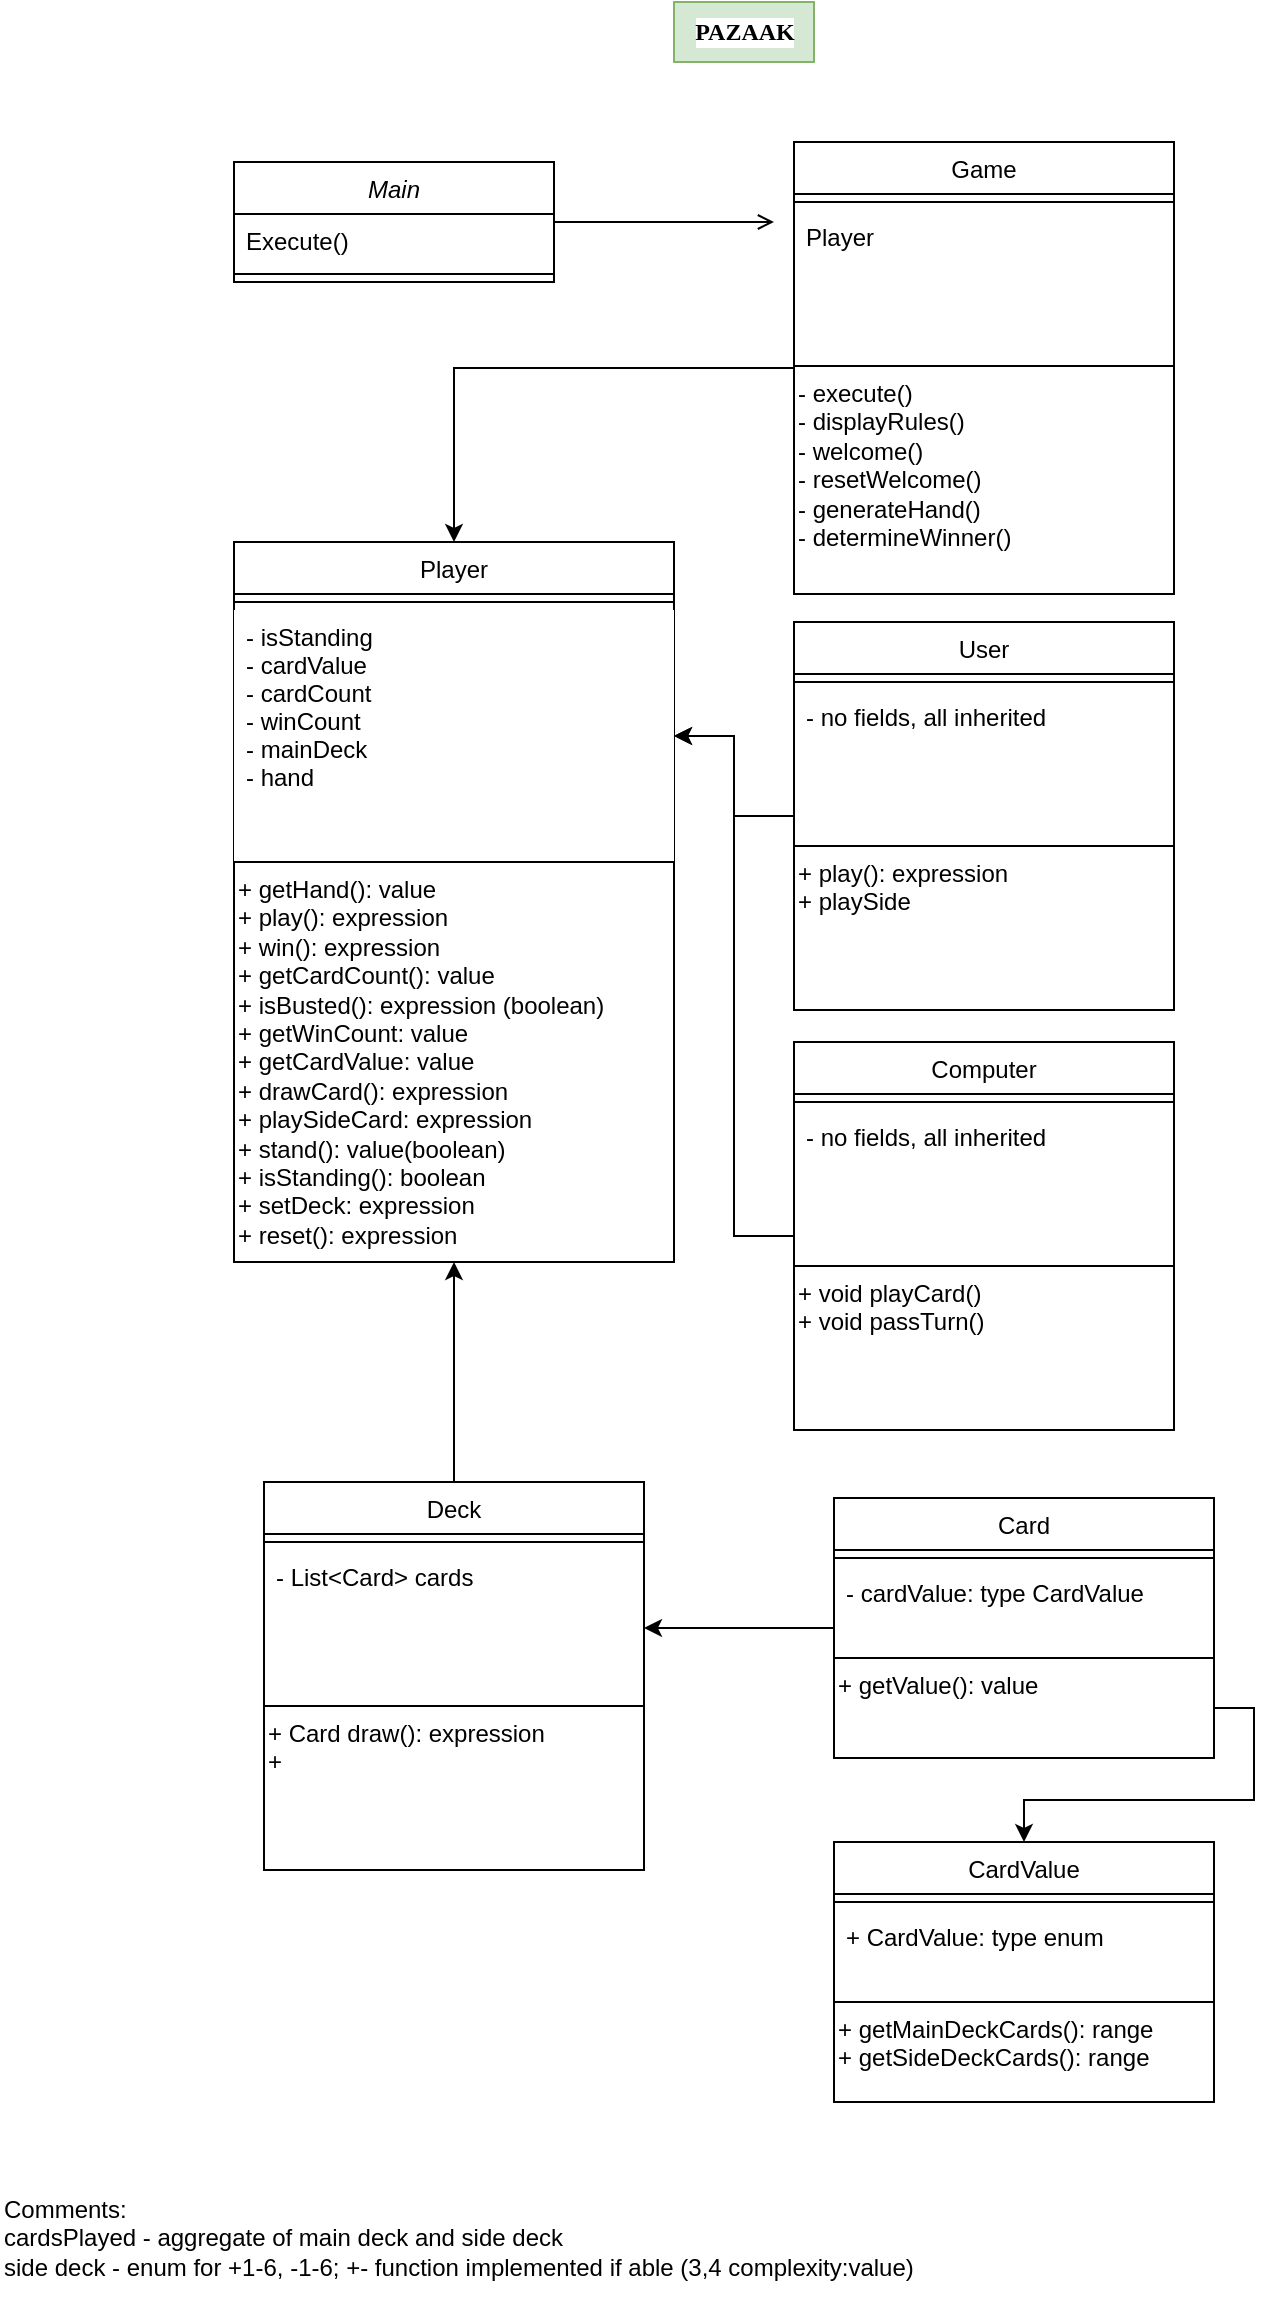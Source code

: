 <mxfile version="15.5.4" type="embed" pages="2"><diagram id="C5RBs43oDa-KdzZeNtuy" name="Class_UML"><mxGraphModel dx="2728" dy="1044" grid="1" gridSize="10" guides="1" tooltips="1" connect="1" arrows="1" fold="1" page="1" pageScale="1" pageWidth="827" pageHeight="1169" math="0" shadow="0"><root><mxCell id="WIyWlLk6GJQsqaUBKTNV-0"/><mxCell id="WIyWlLk6GJQsqaUBKTNV-1" parent="WIyWlLk6GJQsqaUBKTNV-0"/><mxCell id="zkfFHV4jXpPFQw0GAbJ--0" value="Main" style="swimlane;fontStyle=2;align=center;verticalAlign=top;childLayout=stackLayout;horizontal=1;startSize=26;horizontalStack=0;resizeParent=1;resizeLast=0;collapsible=1;marginBottom=0;rounded=0;shadow=0;strokeWidth=1;" parent="WIyWlLk6GJQsqaUBKTNV-1" vertex="1"><mxGeometry x="-668" y="90" width="160" height="60" as="geometry"><mxRectangle x="230" y="140" width="160" height="26" as="alternateBounds"/></mxGeometry></mxCell><mxCell id="zkfFHV4jXpPFQw0GAbJ--1" value="Execute()" style="text;align=left;verticalAlign=top;spacingLeft=4;spacingRight=4;overflow=hidden;rotatable=0;points=[[0,0.5],[1,0.5]];portConstraint=eastwest;" parent="zkfFHV4jXpPFQw0GAbJ--0" vertex="1"><mxGeometry y="26" width="160" height="26" as="geometry"/></mxCell><mxCell id="zkfFHV4jXpPFQw0GAbJ--4" value="" style="line;html=1;strokeWidth=1;align=left;verticalAlign=middle;spacingTop=-1;spacingLeft=3;spacingRight=3;rotatable=0;labelPosition=right;points=[];portConstraint=eastwest;" parent="zkfFHV4jXpPFQw0GAbJ--0" vertex="1"><mxGeometry y="52" width="160" height="8" as="geometry"/></mxCell><mxCell id="31" style="edgeStyle=orthogonalEdgeStyle;rounded=0;orthogonalLoop=1;jettySize=auto;html=1;entryX=0.5;entryY=0;entryDx=0;entryDy=0;" edge="1" parent="WIyWlLk6GJQsqaUBKTNV-1" source="zkfFHV4jXpPFQw0GAbJ--17" target="26"><mxGeometry relative="1" as="geometry"/></mxCell><mxCell id="zkfFHV4jXpPFQw0GAbJ--17" value="Game" style="swimlane;fontStyle=0;align=center;verticalAlign=top;childLayout=stackLayout;horizontal=1;startSize=26;horizontalStack=0;resizeParent=1;resizeLast=0;collapsible=1;marginBottom=0;rounded=0;shadow=0;strokeWidth=1;" parent="WIyWlLk6GJQsqaUBKTNV-1" vertex="1"><mxGeometry x="-388" y="80" width="190" height="226" as="geometry"><mxRectangle x="550" y="140" width="160" height="26" as="alternateBounds"/></mxGeometry></mxCell><mxCell id="zkfFHV4jXpPFQw0GAbJ--23" value="" style="line;html=1;strokeWidth=1;align=left;verticalAlign=middle;spacingTop=-1;spacingLeft=3;spacingRight=3;rotatable=0;labelPosition=right;points=[];portConstraint=eastwest;" parent="zkfFHV4jXpPFQw0GAbJ--17" vertex="1"><mxGeometry y="26" width="190" height="8" as="geometry"/></mxCell><mxCell id="zkfFHV4jXpPFQw0GAbJ--22" value="Player&#10;" style="text;align=left;verticalAlign=top;spacingLeft=4;spacingRight=4;overflow=hidden;rotatable=0;points=[[0,0.5],[1,0.5]];portConstraint=eastwest;rounded=0;shadow=0;html=0;" parent="zkfFHV4jXpPFQw0GAbJ--17" vertex="1"><mxGeometry y="34" width="190" height="78" as="geometry"/></mxCell><mxCell id="vvYH67U5vzIOYdkpOUSL-10" value="&lt;span&gt;- execute()&lt;br&gt;- displayRules()&lt;br&gt;&lt;/span&gt;&lt;span&gt;- welcome()&lt;br&gt;&lt;/span&gt;&lt;span&gt;- resetWelcome()&lt;br&gt;- generateHand()&lt;br&gt;- determineWinner()&lt;br&gt;&lt;/span&gt;" style="rounded=0;whiteSpace=wrap;html=1;align=left;verticalAlign=top;" parent="zkfFHV4jXpPFQw0GAbJ--17" vertex="1"><mxGeometry y="112" width="190" height="114" as="geometry"/></mxCell><mxCell id="zkfFHV4jXpPFQw0GAbJ--26" value="" style="endArrow=open;shadow=0;strokeWidth=1;rounded=0;endFill=1;edgeStyle=elbowEdgeStyle;elbow=vertical;" parent="WIyWlLk6GJQsqaUBKTNV-1" source="zkfFHV4jXpPFQw0GAbJ--0" edge="1"><mxGeometry x="0.5" y="41" relative="1" as="geometry"><mxPoint x="392" y="152" as="sourcePoint"/><mxPoint x="-398" y="120" as="targetPoint"/><mxPoint x="-40" y="32" as="offset"/></mxGeometry></mxCell><mxCell id="vvYH67U5vzIOYdkpOUSL-17" value="PAZAAK" style="text;html=1;align=center;verticalAlign=middle;resizable=0;points=[];autosize=1;strokeColor=#82b366;fillColor=#d5e8d4;fontFamily=Comic Sans MS;fontStyle=1;labelBackgroundColor=default;" parent="WIyWlLk6GJQsqaUBKTNV-1" vertex="1"><mxGeometry x="-448" y="10" width="70" height="30" as="geometry"/></mxCell><mxCell id="32" style="edgeStyle=orthogonalEdgeStyle;rounded=0;orthogonalLoop=1;jettySize=auto;html=1;" edge="1" parent="WIyWlLk6GJQsqaUBKTNV-1" source="0" target="28"><mxGeometry relative="1" as="geometry"><Array as="points"><mxPoint x="-418" y="417"/><mxPoint x="-418" y="377"/></Array></mxGeometry></mxCell><mxCell id="0" value="User" style="swimlane;fontStyle=0;align=center;verticalAlign=top;childLayout=stackLayout;horizontal=1;startSize=26;horizontalStack=0;resizeParent=1;resizeLast=0;collapsible=1;marginBottom=0;rounded=0;shadow=0;strokeWidth=1;" parent="WIyWlLk6GJQsqaUBKTNV-1" vertex="1"><mxGeometry x="-388" y="320" width="190" height="194" as="geometry"><mxRectangle x="550" y="140" width="160" height="26" as="alternateBounds"/></mxGeometry></mxCell><mxCell id="1" value="" style="line;html=1;strokeWidth=1;align=left;verticalAlign=middle;spacingTop=-1;spacingLeft=3;spacingRight=3;rotatable=0;labelPosition=right;points=[];portConstraint=eastwest;" parent="0" vertex="1"><mxGeometry y="26" width="190" height="8" as="geometry"/></mxCell><mxCell id="2" value="- no fields, all inherited" style="text;align=left;verticalAlign=top;spacingLeft=4;spacingRight=4;overflow=hidden;rotatable=0;points=[[0,0.5],[1,0.5]];portConstraint=eastwest;rounded=0;shadow=0;html=0;" parent="0" vertex="1"><mxGeometry y="34" width="190" height="78" as="geometry"/></mxCell><mxCell id="3" value="&lt;span&gt;+ play(): expression&lt;br&gt;+ playSide&lt;br&gt;&lt;/span&gt;" style="rounded=0;whiteSpace=wrap;html=1;align=left;verticalAlign=top;" parent="0" vertex="1"><mxGeometry y="112" width="190" height="82" as="geometry"/></mxCell><mxCell id="33" style="edgeStyle=orthogonalEdgeStyle;rounded=0;orthogonalLoop=1;jettySize=auto;html=1;entryX=1;entryY=0.5;entryDx=0;entryDy=0;" edge="1" parent="WIyWlLk6GJQsqaUBKTNV-1" source="5" target="28"><mxGeometry relative="1" as="geometry"><Array as="points"><mxPoint x="-418" y="627"/><mxPoint x="-418" y="377"/></Array></mxGeometry></mxCell><mxCell id="5" value="Computer" style="swimlane;fontStyle=0;align=center;verticalAlign=top;childLayout=stackLayout;horizontal=1;startSize=26;horizontalStack=0;resizeParent=1;resizeLast=0;collapsible=1;marginBottom=0;rounded=0;shadow=0;strokeWidth=1;" parent="WIyWlLk6GJQsqaUBKTNV-1" vertex="1"><mxGeometry x="-388" y="530" width="190" height="194" as="geometry"><mxRectangle x="550" y="140" width="160" height="26" as="alternateBounds"/></mxGeometry></mxCell><mxCell id="6" value="" style="line;html=1;strokeWidth=1;align=left;verticalAlign=middle;spacingTop=-1;spacingLeft=3;spacingRight=3;rotatable=0;labelPosition=right;points=[];portConstraint=eastwest;" parent="5" vertex="1"><mxGeometry y="26" width="190" height="8" as="geometry"/></mxCell><mxCell id="7" value="- no fields, all inherited" style="text;align=left;verticalAlign=top;spacingLeft=4;spacingRight=4;overflow=hidden;rotatable=0;points=[[0,0.5],[1,0.5]];portConstraint=eastwest;rounded=0;shadow=0;html=0;" parent="5" vertex="1"><mxGeometry y="34" width="190" height="78" as="geometry"/></mxCell><mxCell id="8" value="&lt;span&gt;+ void playCard()&lt;br&gt;+ void passTurn()&lt;br&gt;&lt;/span&gt;" style="rounded=0;whiteSpace=wrap;html=1;align=left;verticalAlign=top;" parent="5" vertex="1"><mxGeometry y="112" width="190" height="82" as="geometry"/></mxCell><mxCell id="YSl94Wj1flZN9euq4Ff7-33" value="Comments:&lt;br&gt;cardsPlayed - aggregate of main deck and side deck&lt;br&gt;side deck - enum for +1-6, -1-6; +- function implemented if able (3,4 complexity:value)" style="text;html=1;strokeColor=none;fillColor=none;align=left;verticalAlign=top;whiteSpace=wrap;rounded=0;" parent="WIyWlLk6GJQsqaUBKTNV-1" vertex="1"><mxGeometry x="-785" y="1100" width="550" height="60" as="geometry"/></mxCell><mxCell id="26" value="Player" style="swimlane;fontStyle=0;align=center;verticalAlign=top;childLayout=stackLayout;horizontal=1;startSize=26;horizontalStack=0;resizeParent=1;resizeLast=0;collapsible=1;marginBottom=0;rounded=0;shadow=0;strokeWidth=1;" vertex="1" parent="WIyWlLk6GJQsqaUBKTNV-1"><mxGeometry x="-668" y="280" width="220" height="360" as="geometry"><mxRectangle x="550" y="140" width="160" height="26" as="alternateBounds"/></mxGeometry></mxCell><mxCell id="27" value="" style="line;html=1;strokeWidth=1;align=left;verticalAlign=middle;spacingTop=-1;spacingLeft=3;spacingRight=3;rotatable=0;labelPosition=right;points=[];portConstraint=eastwest;" vertex="1" parent="26"><mxGeometry y="26" width="220" height="8" as="geometry"/></mxCell><mxCell id="28" value="- isStanding&#10;- cardValue&#10;- cardCount&#10;- winCount&#10;- mainDeck&#10;- hand" style="text;align=left;verticalAlign=top;spacingLeft=4;spacingRight=4;overflow=hidden;rotatable=0;points=[[0,0.5],[1,0.5]];portConstraint=eastwest;rounded=0;shadow=0;html=0;fillColor=default;" vertex="1" parent="26"><mxGeometry y="34" width="220" height="126" as="geometry"/></mxCell><mxCell id="29" value="&lt;span&gt;+ getHand(): value&lt;br&gt;+ play(): expression&lt;br&gt;+ win(): expression&lt;br&gt;+ getCardCount(): value&lt;br&gt;+ isBusted(): expression (boolean)&lt;br&gt;+ getWinCount: value&lt;br&gt;+ getCardValue: value&lt;br&gt;+ drawCard(): expression&lt;br&gt;+ playSideCard: expression&lt;br&gt;+ stand(): value(boolean)&lt;br&gt;+ isStanding(): boolean&lt;br&gt;+ setDeck: expression&lt;br&gt;+ reset(): expression&lt;br&gt;&lt;/span&gt;" style="rounded=0;whiteSpace=wrap;html=1;align=left;verticalAlign=top;" vertex="1" parent="26"><mxGeometry y="160" width="220" height="200" as="geometry"/></mxCell><mxCell id="38" style="edgeStyle=orthogonalEdgeStyle;rounded=0;orthogonalLoop=1;jettySize=auto;html=1;exitX=0.5;exitY=0;exitDx=0;exitDy=0;entryX=0.5;entryY=1;entryDx=0;entryDy=0;" edge="1" parent="WIyWlLk6GJQsqaUBKTNV-1" source="34" target="26"><mxGeometry relative="1" as="geometry"><mxPoint x="-568" y="720" as="targetPoint"/></mxGeometry></mxCell><mxCell id="34" value="Deck" style="swimlane;fontStyle=0;align=center;verticalAlign=top;childLayout=stackLayout;horizontal=1;startSize=26;horizontalStack=0;resizeParent=1;resizeLast=0;collapsible=1;marginBottom=0;rounded=0;shadow=0;strokeWidth=1;" vertex="1" parent="WIyWlLk6GJQsqaUBKTNV-1"><mxGeometry x="-653" y="750" width="190" height="194" as="geometry"><mxRectangle x="550" y="140" width="160" height="26" as="alternateBounds"/></mxGeometry></mxCell><mxCell id="35" value="" style="line;html=1;strokeWidth=1;align=left;verticalAlign=middle;spacingTop=-1;spacingLeft=3;spacingRight=3;rotatable=0;labelPosition=right;points=[];portConstraint=eastwest;" vertex="1" parent="34"><mxGeometry y="26" width="190" height="8" as="geometry"/></mxCell><mxCell id="36" value="- List&lt;Card&gt; cards&#10;" style="text;align=left;verticalAlign=top;spacingLeft=4;spacingRight=4;overflow=hidden;rotatable=0;points=[[0,0.5],[1,0.5]];portConstraint=eastwest;rounded=0;shadow=0;html=0;" vertex="1" parent="34"><mxGeometry y="34" width="190" height="78" as="geometry"/></mxCell><mxCell id="37" value="&lt;span&gt;+ Card draw(): expression&lt;br&gt;+&amp;nbsp;&lt;br&gt;&lt;/span&gt;" style="rounded=0;whiteSpace=wrap;html=1;align=left;verticalAlign=top;" vertex="1" parent="34"><mxGeometry y="112" width="190" height="82" as="geometry"/></mxCell><mxCell id="43" style="edgeStyle=orthogonalEdgeStyle;rounded=0;orthogonalLoop=1;jettySize=auto;html=1;entryX=1;entryY=0.5;entryDx=0;entryDy=0;" edge="1" parent="WIyWlLk6GJQsqaUBKTNV-1" source="39" target="36"><mxGeometry relative="1" as="geometry"/></mxCell><mxCell id="39" value="Card" style="swimlane;fontStyle=0;align=center;verticalAlign=top;childLayout=stackLayout;horizontal=1;startSize=26;horizontalStack=0;resizeParent=1;resizeLast=0;collapsible=1;marginBottom=0;rounded=0;shadow=0;strokeWidth=1;" vertex="1" parent="WIyWlLk6GJQsqaUBKTNV-1"><mxGeometry x="-368" y="758" width="190" height="130" as="geometry"><mxRectangle x="550" y="140" width="160" height="26" as="alternateBounds"/></mxGeometry></mxCell><mxCell id="40" value="" style="line;html=1;strokeWidth=1;align=left;verticalAlign=middle;spacingTop=-1;spacingLeft=3;spacingRight=3;rotatable=0;labelPosition=right;points=[];portConstraint=eastwest;" vertex="1" parent="39"><mxGeometry y="26" width="190" height="8" as="geometry"/></mxCell><mxCell id="41" value="- cardValue: type CardValue" style="text;align=left;verticalAlign=top;spacingLeft=4;spacingRight=4;overflow=hidden;rotatable=0;points=[[0,0.5],[1,0.5]];portConstraint=eastwest;rounded=0;shadow=0;html=0;" vertex="1" parent="39"><mxGeometry y="34" width="190" height="46" as="geometry"/></mxCell><mxCell id="42" value="&lt;span&gt;+ getValue(): value&lt;br&gt;&lt;/span&gt;" style="rounded=0;whiteSpace=wrap;html=1;align=left;verticalAlign=top;" vertex="1" parent="39"><mxGeometry y="80" width="190" height="50" as="geometry"/></mxCell><mxCell id="44" value="CardValue" style="swimlane;fontStyle=0;align=center;verticalAlign=top;childLayout=stackLayout;horizontal=1;startSize=26;horizontalStack=0;resizeParent=1;resizeLast=0;collapsible=1;marginBottom=0;rounded=0;shadow=0;strokeWidth=1;" vertex="1" parent="WIyWlLk6GJQsqaUBKTNV-1"><mxGeometry x="-368" y="930" width="190" height="130" as="geometry"><mxRectangle x="550" y="140" width="160" height="26" as="alternateBounds"/></mxGeometry></mxCell><mxCell id="45" value="" style="line;html=1;strokeWidth=1;align=left;verticalAlign=middle;spacingTop=-1;spacingLeft=3;spacingRight=3;rotatable=0;labelPosition=right;points=[];portConstraint=eastwest;" vertex="1" parent="44"><mxGeometry y="26" width="190" height="8" as="geometry"/></mxCell><mxCell id="46" value="+ CardValue: type enum" style="text;align=left;verticalAlign=top;spacingLeft=4;spacingRight=4;overflow=hidden;rotatable=0;points=[[0,0.5],[1,0.5]];portConstraint=eastwest;rounded=0;shadow=0;html=0;" vertex="1" parent="44"><mxGeometry y="34" width="190" height="46" as="geometry"/></mxCell><mxCell id="47" value="&lt;span&gt;+ getMainDeckCards(): range&lt;br&gt;+ getSideDeckCards(): range&lt;br&gt;&lt;/span&gt;" style="rounded=0;whiteSpace=wrap;html=1;align=left;verticalAlign=top;" vertex="1" parent="44"><mxGeometry y="80" width="190" height="50" as="geometry"/></mxCell><mxCell id="48" style="edgeStyle=orthogonalEdgeStyle;rounded=0;orthogonalLoop=1;jettySize=auto;html=1;exitX=1;exitY=0.5;exitDx=0;exitDy=0;entryX=0.5;entryY=0;entryDx=0;entryDy=0;" edge="1" parent="WIyWlLk6GJQsqaUBKTNV-1" source="42" target="44"><mxGeometry relative="1" as="geometry"/></mxCell></root></mxGraphModel></diagram><diagram id="_WQhVR2ugxdD71PHDKNK" name="GUI_LayoutDesign"><mxGraphModel dx="1108" dy="533" grid="1" gridSize="10" guides="1" tooltips="1" connect="1" arrows="1" fold="1" page="1" pageScale="1" pageWidth="850" pageHeight="1100" math="0" shadow="0"><root><mxCell id="rYqySleW040p2ZDFexV8-0"/><mxCell id="rYqySleW040p2ZDFexV8-1" parent="rYqySleW040p2ZDFexV8-0"/><mxCell id="rYqySleW040p2ZDFexV8-5" value="" style="verticalLabelPosition=bottom;verticalAlign=top;html=1;shape=mxgraph.basic.rect;fillColor2=none;strokeWidth=1;size=20;indent=5;" parent="rYqySleW040p2ZDFexV8-1" vertex="1"><mxGeometry x="120" y="80" width="600" height="600" as="geometry"/></mxCell><mxCell id="AaucO9DpkgeCITd05nkU-5" style="edgeStyle=orthogonalEdgeStyle;rounded=0;orthogonalLoop=1;jettySize=auto;html=1;entryX=-0.003;entryY=0.487;entryDx=0;entryDy=0;entryPerimeter=0;" parent="rYqySleW040p2ZDFexV8-1" source="rYqySleW040p2ZDFexV8-6" target="AaucO9DpkgeCITd05nkU-6" edge="1"><mxGeometry relative="1" as="geometry"><mxPoint x="900" y="480" as="targetPoint"/><Array as="points"><mxPoint x="800" y="490"/><mxPoint x="800" y="372"/></Array></mxGeometry></mxCell><mxCell id="rYqySleW040p2ZDFexV8-6" value="Start Game" style="labelPosition=center;verticalLabelPosition=middle;align=center;html=1;shape=mxgraph.basic.button;dx=6;" parent="rYqySleW040p2ZDFexV8-1" vertex="1"><mxGeometry x="320" y="460" width="200" height="60" as="geometry"/></mxCell><mxCell id="AaucO9DpkgeCITd05nkU-0" value="Rules" style="labelPosition=center;verticalLabelPosition=middle;align=center;html=1;shape=mxgraph.basic.button;dx=6;" parent="rYqySleW040p2ZDFexV8-1" vertex="1"><mxGeometry x="320" y="520" width="200" height="60" as="geometry"/></mxCell><mxCell id="AaucO9DpkgeCITd05nkU-1" value="" style="rounded=1;whiteSpace=wrap;html=1;strokeWidth=2;fillWeight=4;hachureGap=8;hachureAngle=45;fillColor=#1ba1e2;sketch=1;align=left;verticalAlign=top;" parent="rYqySleW040p2ZDFexV8-1" vertex="1"><mxGeometry x="120" y="80" width="600" height="300" as="geometry"/></mxCell><mxCell id="AaucO9DpkgeCITd05nkU-2" value="Title Screen" style="text;strokeColor=none;fillColor=none;html=1;fontSize=24;fontStyle=1;verticalAlign=middle;align=center;" parent="rYqySleW040p2ZDFexV8-1" vertex="1"><mxGeometry x="335" y="10" width="170" height="40" as="geometry"/></mxCell><mxCell id="AaucO9DpkgeCITd05nkU-6" value="" style="verticalLabelPosition=bottom;verticalAlign=top;html=1;shape=mxgraph.basic.rect;fillColor2=none;strokeWidth=1;size=20;indent=5;" parent="rYqySleW040p2ZDFexV8-1" vertex="1"><mxGeometry x="1000" y="80" width="600" height="600" as="geometry"/></mxCell><mxCell id="AaucO9DpkgeCITd05nkU-7" value="card&lt;br&gt;1" style="rounded=0;whiteSpace=wrap;html=1;align=center;verticalAlign=top;" parent="rYqySleW040p2ZDFexV8-1" vertex="1"><mxGeometry x="1007" y="88" width="43" height="52" as="geometry"/></mxCell><mxCell id="AaucO9DpkgeCITd05nkU-8" value="card&lt;br&gt;2" style="rounded=0;whiteSpace=wrap;html=1;align=center;verticalAlign=top;" parent="rYqySleW040p2ZDFexV8-1" vertex="1"><mxGeometry x="1050" y="88" width="43" height="52" as="geometry"/></mxCell><mxCell id="AaucO9DpkgeCITd05nkU-9" value="card&lt;br&gt;3" style="rounded=0;whiteSpace=wrap;html=1;align=center;verticalAlign=top;" parent="rYqySleW040p2ZDFexV8-1" vertex="1"><mxGeometry x="1093" y="88" width="43" height="52" as="geometry"/></mxCell><mxCell id="AaucO9DpkgeCITd05nkU-10" value="card&lt;br&gt;4" style="rounded=0;whiteSpace=wrap;html=1;align=center;verticalAlign=top;" parent="rYqySleW040p2ZDFexV8-1" vertex="1"><mxGeometry x="1136" y="88" width="43" height="52" as="geometry"/></mxCell><mxCell id="AaucO9DpkgeCITd05nkU-11" value="card&lt;br&gt;5" style="rounded=0;whiteSpace=wrap;html=1;align=center;verticalAlign=top;" parent="rYqySleW040p2ZDFexV8-1" vertex="1"><mxGeometry x="1179" y="88" width="43" height="52" as="geometry"/></mxCell><mxCell id="AaucO9DpkgeCITd05nkU-12" value="card&lt;br&gt;6" style="rounded=0;whiteSpace=wrap;html=1;align=center;verticalAlign=top;" parent="rYqySleW040p2ZDFexV8-1" vertex="1"><mxGeometry x="1222" y="88" width="43" height="52" as="geometry"/></mxCell><mxCell id="AaucO9DpkgeCITd05nkU-13" value="card&lt;br&gt;-1" style="rounded=0;whiteSpace=wrap;html=1;align=center;verticalAlign=top;" parent="rYqySleW040p2ZDFexV8-1" vertex="1"><mxGeometry x="1007" y="200" width="43" height="52" as="geometry"/></mxCell><mxCell id="AaucO9DpkgeCITd05nkU-14" value="card&lt;br&gt;-2" style="rounded=0;whiteSpace=wrap;html=1;align=center;verticalAlign=top;" parent="rYqySleW040p2ZDFexV8-1" vertex="1"><mxGeometry x="1050" y="200" width="43" height="52" as="geometry"/></mxCell><mxCell id="AaucO9DpkgeCITd05nkU-15" value="card&lt;br&gt;-3" style="rounded=0;whiteSpace=wrap;html=1;align=center;verticalAlign=top;" parent="rYqySleW040p2ZDFexV8-1" vertex="1"><mxGeometry x="1093" y="200" width="43" height="52" as="geometry"/></mxCell><mxCell id="AaucO9DpkgeCITd05nkU-16" value="card&lt;br&gt;-4" style="rounded=0;whiteSpace=wrap;html=1;align=center;verticalAlign=top;" parent="rYqySleW040p2ZDFexV8-1" vertex="1"><mxGeometry x="1136" y="200" width="43" height="52" as="geometry"/></mxCell><mxCell id="AaucO9DpkgeCITd05nkU-17" value="card&lt;br&gt;-5" style="rounded=0;whiteSpace=wrap;html=1;align=center;verticalAlign=top;" parent="rYqySleW040p2ZDFexV8-1" vertex="1"><mxGeometry x="1179" y="200" width="43" height="52" as="geometry"/></mxCell><mxCell id="AaucO9DpkgeCITd05nkU-18" value="card&lt;br&gt;-6" style="rounded=0;whiteSpace=wrap;html=1;align=center;verticalAlign=top;" parent="rYqySleW040p2ZDFexV8-1" vertex="1"><mxGeometry x="1222" y="200" width="43" height="52" as="geometry"/></mxCell><mxCell id="AaucO9DpkgeCITd05nkU-19" value="Chosen cards appear here after selection&lt;br&gt;(chosen cards from left are removed)" style="rounded=0;whiteSpace=wrap;html=1;align=center;verticalAlign=top;" parent="rYqySleW040p2ZDFexV8-1" vertex="1"><mxGeometry x="1320" y="80" width="280" height="520" as="geometry"/></mxCell><mxCell id="AaucO9DpkgeCITd05nkU-20" value="Start Game" style="labelPosition=center;verticalLabelPosition=middle;align=center;html=1;shape=mxgraph.basic.button;dx=6;" parent="rYqySleW040p2ZDFexV8-1" vertex="1"><mxGeometry x="1360" y="610" width="200" height="60" as="geometry"/></mxCell><mxCell id="AaucO9DpkgeCITd05nkU-21" value="card&lt;br&gt;+-1" style="rounded=0;whiteSpace=wrap;html=1;align=center;verticalAlign=top;" parent="rYqySleW040p2ZDFexV8-1" vertex="1"><mxGeometry x="1007" y="300" width="43" height="52" as="geometry"/></mxCell><mxCell id="AaucO9DpkgeCITd05nkU-22" value="card&lt;br&gt;+-2" style="rounded=0;whiteSpace=wrap;html=1;align=center;verticalAlign=top;" parent="rYqySleW040p2ZDFexV8-1" vertex="1"><mxGeometry x="1050" y="300" width="43" height="52" as="geometry"/></mxCell><mxCell id="AaucO9DpkgeCITd05nkU-23" value="card&lt;br&gt;+-3" style="rounded=0;whiteSpace=wrap;html=1;align=center;verticalAlign=top;" parent="rYqySleW040p2ZDFexV8-1" vertex="1"><mxGeometry x="1093" y="300" width="43" height="52" as="geometry"/></mxCell><mxCell id="AaucO9DpkgeCITd05nkU-24" value="card&lt;br&gt;+-4" style="rounded=0;whiteSpace=wrap;html=1;align=center;verticalAlign=top;" parent="rYqySleW040p2ZDFexV8-1" vertex="1"><mxGeometry x="1136" y="300" width="43" height="52" as="geometry"/></mxCell><mxCell id="AaucO9DpkgeCITd05nkU-25" value="card&lt;br&gt;+-5" style="rounded=0;whiteSpace=wrap;html=1;align=center;verticalAlign=top;" parent="rYqySleW040p2ZDFexV8-1" vertex="1"><mxGeometry x="1179" y="300" width="43" height="52" as="geometry"/></mxCell><mxCell id="AaucO9DpkgeCITd05nkU-26" value="card&lt;br&gt;+-6" style="rounded=0;whiteSpace=wrap;html=1;align=center;verticalAlign=top;" parent="rYqySleW040p2ZDFexV8-1" vertex="1"><mxGeometry x="1222" y="300" width="43" height="52" as="geometry"/></mxCell><mxCell id="AaucO9DpkgeCITd05nkU-27" value="(not for initial implementation - //frame.add())" style="text;html=1;strokeColor=none;fillColor=none;align=center;verticalAlign=middle;whiteSpace=wrap;rounded=0;" parent="rYqySleW040p2ZDFexV8-1" vertex="1"><mxGeometry x="1005" y="352" width="260" height="30" as="geometry"/></mxCell><mxCell id="AaucO9DpkgeCITd05nkU-28" value="" style="rounded=0;whiteSpace=wrap;html=1;align=center;verticalAlign=top;fillColor=none;" parent="rYqySleW040p2ZDFexV8-1" vertex="1"><mxGeometry x="1000" y="292" width="280" height="98" as="geometry"/></mxCell><mxCell id="AaucO9DpkgeCITd05nkU-29" value="Side Deck Selection Screen" style="text;strokeColor=none;fillColor=none;html=1;fontSize=24;fontStyle=1;verticalAlign=middle;align=center;" parent="rYqySleW040p2ZDFexV8-1" vertex="1"><mxGeometry x="1130" y="10" width="340" height="40" as="geometry"/></mxCell></root></mxGraphModel></diagram></mxfile>